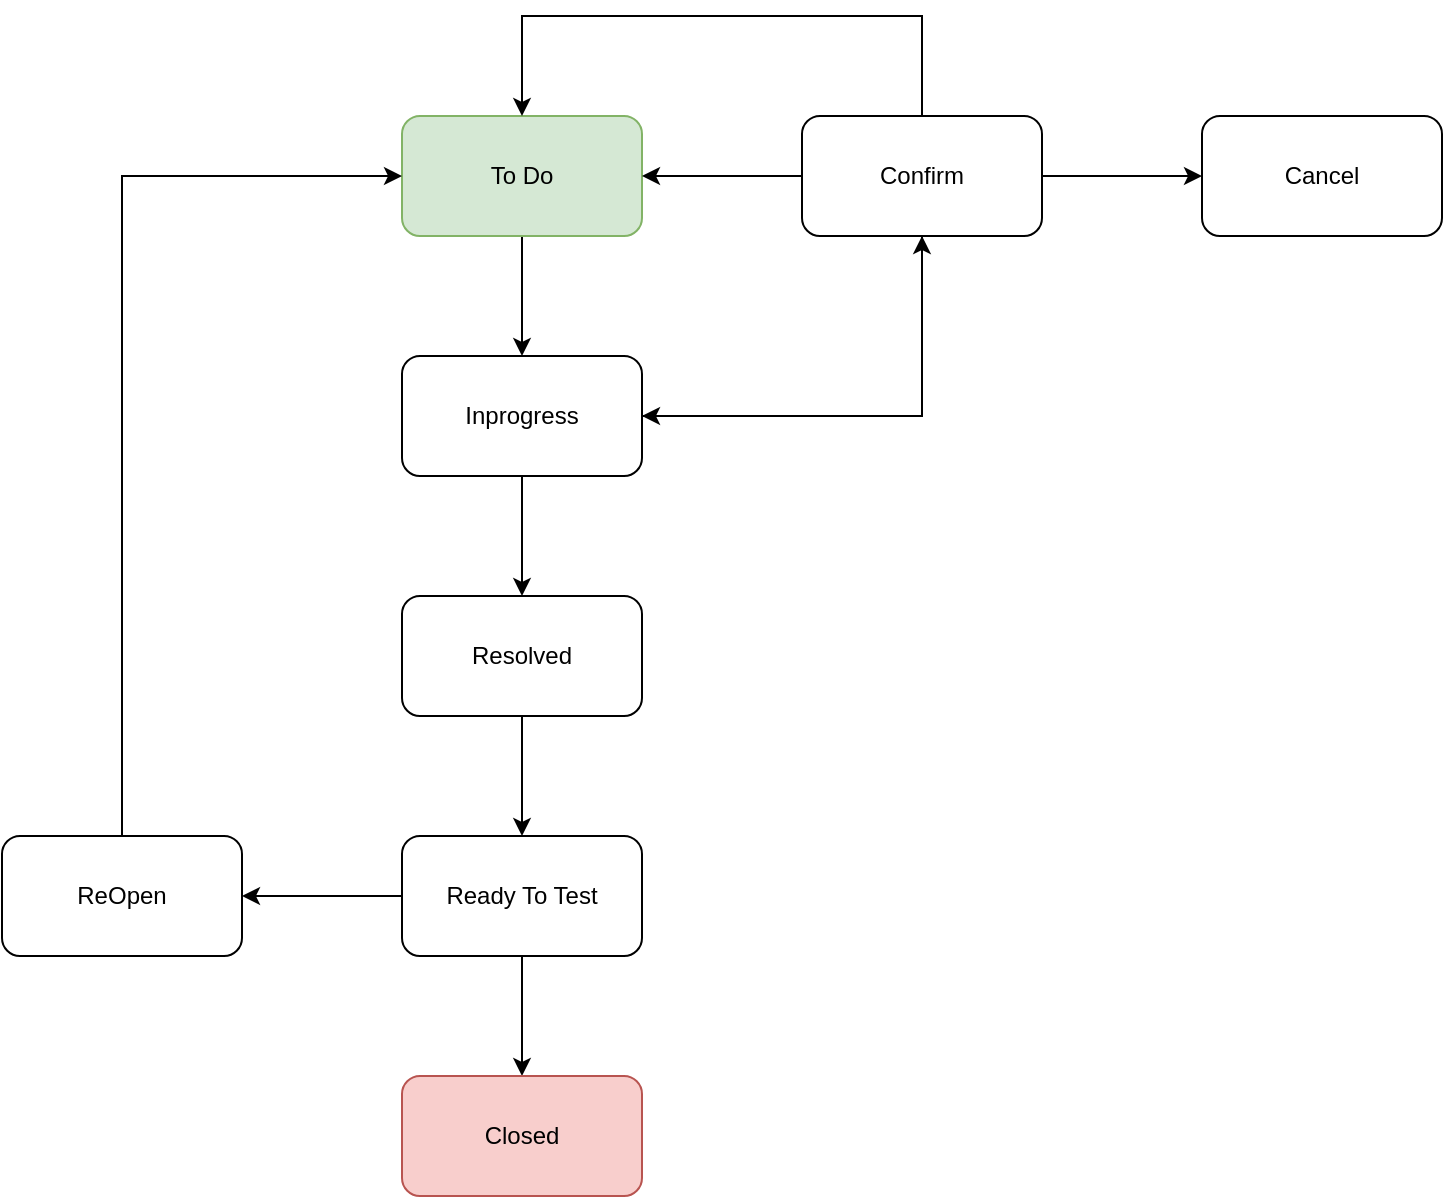 <mxfile version="24.7.7">
  <diagram name="Page-1" id="Zzxzy4SwIzZMoCt-l00I">
    <mxGraphModel dx="1434" dy="738" grid="1" gridSize="10" guides="1" tooltips="1" connect="1" arrows="1" fold="1" page="1" pageScale="1" pageWidth="850" pageHeight="1100" math="0" shadow="0">
      <root>
        <mxCell id="0" />
        <mxCell id="1" parent="0" />
        <mxCell id="-cJ3k3Gow2eisdhDoKBh-16" style="edgeStyle=orthogonalEdgeStyle;rounded=0;orthogonalLoop=1;jettySize=auto;html=1;exitX=0.5;exitY=1;exitDx=0;exitDy=0;entryX=0.5;entryY=0;entryDx=0;entryDy=0;" parent="1" source="-cJ3k3Gow2eisdhDoKBh-1" target="-cJ3k3Gow2eisdhDoKBh-5" edge="1">
          <mxGeometry relative="1" as="geometry" />
        </mxCell>
        <mxCell id="-cJ3k3Gow2eisdhDoKBh-1" value="To Do" style="rounded=1;whiteSpace=wrap;html=1;fillColor=#d5e8d4;strokeColor=#82b366;" parent="1" vertex="1">
          <mxGeometry x="320" y="170" width="120" height="60" as="geometry" />
        </mxCell>
        <mxCell id="-cJ3k3Gow2eisdhDoKBh-11" style="edgeStyle=orthogonalEdgeStyle;rounded=0;orthogonalLoop=1;jettySize=auto;html=1;exitX=0;exitY=0.5;exitDx=0;exitDy=0;entryX=1;entryY=0.5;entryDx=0;entryDy=0;" parent="1" source="-cJ3k3Gow2eisdhDoKBh-2" target="-cJ3k3Gow2eisdhDoKBh-1" edge="1">
          <mxGeometry relative="1" as="geometry" />
        </mxCell>
        <mxCell id="-cJ3k3Gow2eisdhDoKBh-13" style="edgeStyle=orthogonalEdgeStyle;rounded=0;orthogonalLoop=1;jettySize=auto;html=1;exitX=0.5;exitY=0;exitDx=0;exitDy=0;entryX=0.5;entryY=0;entryDx=0;entryDy=0;" parent="1" source="-cJ3k3Gow2eisdhDoKBh-2" target="-cJ3k3Gow2eisdhDoKBh-1" edge="1">
          <mxGeometry relative="1" as="geometry">
            <Array as="points">
              <mxPoint x="580" y="120" />
              <mxPoint x="380" y="120" />
            </Array>
          </mxGeometry>
        </mxCell>
        <mxCell id="-cJ3k3Gow2eisdhDoKBh-15" style="edgeStyle=orthogonalEdgeStyle;rounded=0;orthogonalLoop=1;jettySize=auto;html=1;exitX=0.5;exitY=1;exitDx=0;exitDy=0;entryX=1;entryY=0.5;entryDx=0;entryDy=0;" parent="1" source="-cJ3k3Gow2eisdhDoKBh-2" target="-cJ3k3Gow2eisdhDoKBh-5" edge="1">
          <mxGeometry relative="1" as="geometry" />
        </mxCell>
        <mxCell id="-cJ3k3Gow2eisdhDoKBh-22" style="edgeStyle=orthogonalEdgeStyle;rounded=0;orthogonalLoop=1;jettySize=auto;html=1;exitX=1;exitY=0.5;exitDx=0;exitDy=0;entryX=0;entryY=0.5;entryDx=0;entryDy=0;" parent="1" source="-cJ3k3Gow2eisdhDoKBh-2" target="-cJ3k3Gow2eisdhDoKBh-4" edge="1">
          <mxGeometry relative="1" as="geometry" />
        </mxCell>
        <mxCell id="-cJ3k3Gow2eisdhDoKBh-2" value="Confirm" style="rounded=1;whiteSpace=wrap;html=1;" parent="1" vertex="1">
          <mxGeometry x="520" y="170" width="120" height="60" as="geometry" />
        </mxCell>
        <mxCell id="-cJ3k3Gow2eisdhDoKBh-4" value="Cancel" style="rounded=1;whiteSpace=wrap;html=1;" parent="1" vertex="1">
          <mxGeometry x="720" y="170" width="120" height="60" as="geometry" />
        </mxCell>
        <mxCell id="-cJ3k3Gow2eisdhDoKBh-14" style="edgeStyle=orthogonalEdgeStyle;rounded=0;orthogonalLoop=1;jettySize=auto;html=1;exitX=1;exitY=0.5;exitDx=0;exitDy=0;entryX=0.5;entryY=1;entryDx=0;entryDy=0;" parent="1" source="-cJ3k3Gow2eisdhDoKBh-5" target="-cJ3k3Gow2eisdhDoKBh-2" edge="1">
          <mxGeometry relative="1" as="geometry" />
        </mxCell>
        <mxCell id="-cJ3k3Gow2eisdhDoKBh-17" style="edgeStyle=orthogonalEdgeStyle;rounded=0;orthogonalLoop=1;jettySize=auto;html=1;exitX=0.5;exitY=1;exitDx=0;exitDy=0;entryX=0.5;entryY=0;entryDx=0;entryDy=0;" parent="1" source="-cJ3k3Gow2eisdhDoKBh-5" target="-cJ3k3Gow2eisdhDoKBh-6" edge="1">
          <mxGeometry relative="1" as="geometry" />
        </mxCell>
        <mxCell id="-cJ3k3Gow2eisdhDoKBh-5" value="Inprogress" style="rounded=1;whiteSpace=wrap;html=1;" parent="1" vertex="1">
          <mxGeometry x="320" y="290" width="120" height="60" as="geometry" />
        </mxCell>
        <mxCell id="-cJ3k3Gow2eisdhDoKBh-18" style="edgeStyle=orthogonalEdgeStyle;rounded=0;orthogonalLoop=1;jettySize=auto;html=1;exitX=0.5;exitY=1;exitDx=0;exitDy=0;entryX=0.5;entryY=0;entryDx=0;entryDy=0;" parent="1" source="-cJ3k3Gow2eisdhDoKBh-6" target="-cJ3k3Gow2eisdhDoKBh-7" edge="1">
          <mxGeometry relative="1" as="geometry" />
        </mxCell>
        <mxCell id="-cJ3k3Gow2eisdhDoKBh-6" value="Resolved" style="rounded=1;whiteSpace=wrap;html=1;" parent="1" vertex="1">
          <mxGeometry x="320" y="410" width="120" height="60" as="geometry" />
        </mxCell>
        <mxCell id="-cJ3k3Gow2eisdhDoKBh-19" style="edgeStyle=orthogonalEdgeStyle;rounded=0;orthogonalLoop=1;jettySize=auto;html=1;exitX=0.5;exitY=1;exitDx=0;exitDy=0;entryX=0.5;entryY=0;entryDx=0;entryDy=0;" parent="1" source="-cJ3k3Gow2eisdhDoKBh-7" target="-cJ3k3Gow2eisdhDoKBh-9" edge="1">
          <mxGeometry relative="1" as="geometry" />
        </mxCell>
        <mxCell id="-cJ3k3Gow2eisdhDoKBh-20" style="edgeStyle=orthogonalEdgeStyle;rounded=0;orthogonalLoop=1;jettySize=auto;html=1;exitX=0;exitY=0.5;exitDx=0;exitDy=0;" parent="1" source="-cJ3k3Gow2eisdhDoKBh-7" target="-cJ3k3Gow2eisdhDoKBh-8" edge="1">
          <mxGeometry relative="1" as="geometry" />
        </mxCell>
        <mxCell id="-cJ3k3Gow2eisdhDoKBh-7" value="Ready To Test" style="rounded=1;whiteSpace=wrap;html=1;" parent="1" vertex="1">
          <mxGeometry x="320" y="530" width="120" height="60" as="geometry" />
        </mxCell>
        <mxCell id="-cJ3k3Gow2eisdhDoKBh-21" style="edgeStyle=orthogonalEdgeStyle;rounded=0;orthogonalLoop=1;jettySize=auto;html=1;exitX=0.5;exitY=0;exitDx=0;exitDy=0;entryX=0;entryY=0.5;entryDx=0;entryDy=0;" parent="1" source="-cJ3k3Gow2eisdhDoKBh-8" target="-cJ3k3Gow2eisdhDoKBh-1" edge="1">
          <mxGeometry relative="1" as="geometry" />
        </mxCell>
        <mxCell id="-cJ3k3Gow2eisdhDoKBh-8" value="ReOpen" style="rounded=1;whiteSpace=wrap;html=1;" parent="1" vertex="1">
          <mxGeometry x="120" y="530" width="120" height="60" as="geometry" />
        </mxCell>
        <mxCell id="-cJ3k3Gow2eisdhDoKBh-9" value="Closed" style="rounded=1;whiteSpace=wrap;html=1;fillColor=#f8cecc;strokeColor=#b85450;" parent="1" vertex="1">
          <mxGeometry x="320" y="650" width="120" height="60" as="geometry" />
        </mxCell>
      </root>
    </mxGraphModel>
  </diagram>
</mxfile>
